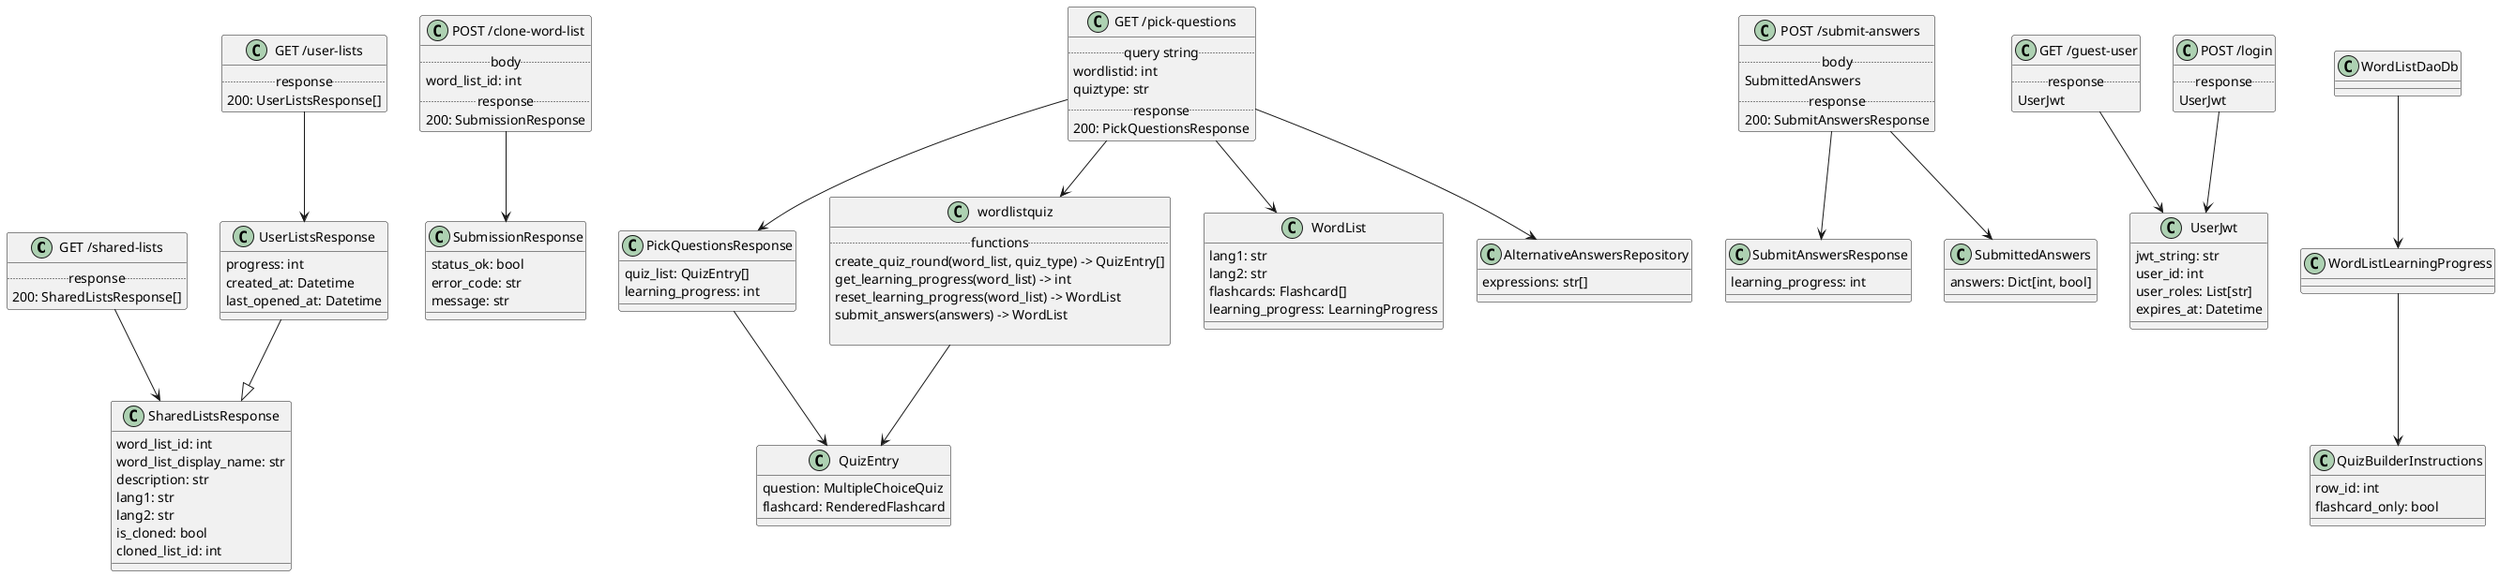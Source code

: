 
@startuml


' *****

"GET /shared-lists" --> SharedListsResponse

class "GET /shared-lists" {
   .. response ..
   200: SharedListsResponse[]
}

class SharedListsResponse {
    word_list_id: int
    word_list_display_name: str
    description: str
    lang1: str
    lang2: str
    is_cloned: bool
    cloned_list_id: int
}

' *****

"GET /user-lists" --> UserListsResponse
class "GET /user-lists" {
   .. response ..
   200: UserListsResponse[]
}

UserListsResponse --|> SharedListsResponse
class UserListsResponse {
    progress: int
    created_at: Datetime
    last_opened_at: Datetime
}

"POST /clone-word-list" --> SubmissionResponse
class "POST /clone-word-list" {
   .. body ..
   word_list_id: int
   .. response ..
   200: SubmissionResponse
}

' *****

"GET /pick-questions" --> PickQuestionsResponse
PickQuestionsResponse --> QuizEntry
wordlistquiz --> QuizEntry

class "GET /pick-questions" {
   .. query string ..
   wordlistid: int
   quiztype: str
   .. response ..
   200: PickQuestionsResponse
}

class PickQuestionsResponse {
    quiz_list: QuizEntry[]
    learning_progress: int
}

class QuizEntry {
    question: MultipleChoiceQuiz
    flashcard: RenderedFlashcard
}

' *****
"POST /submit-answers" --> SubmitAnswersResponse
"POST /submit-answers" --> SubmittedAnswers

class "POST /submit-answers" {
   .. body ..
   SubmittedAnswers
   .. response ..
   200: SubmitAnswersResponse
}

class SubmissionResponse {
  status_ok: bool
  error_code: str
  message: str
}

class SubmitAnswersResponse {
    learning_progress: int
}

class SubmittedAnswers {
    answers: Dict[int, bool]
}


' *****

"GET /guest-user" --> UserJwt

class "GET /guest-user" {
    .. response ..
    UserJwt
}
class UserJwt {
    jwt_string: str
    user_id: int
    user_roles: List[str]
    expires_at: Datetime
}

"POST /login" --> UserJwt
class "POST /login" {
    .. response ..
    UserJwt
}

' *****
' *****

"GET /pick-questions" --> wordlistquiz
"GET /pick-questions" --> WordList
"GET /pick-questions" --> AlternativeAnswersRepository

WordListDaoDb --> WordListLearningProgress
WordListLearningProgress --> QuizBuilderInstructions


class QuizBuilderInstructions {
    row_id: int
    flashcard_only: bool
}

class wordlistquiz {
    .. functions ..
    create_quiz_round(word_list, quiz_type) -> QuizEntry[]
    get_learning_progress(word_list) -> int
    reset_learning_progress(word_list) -> WordList
    submit_answers(answers) -> WordList

}

class WordList {
    lang1: str
    lang2: str
    flashcards: Flashcard[]
    learning_progress: LearningProgress
}

class AlternativeAnswersRepository {
    expressions: str[]
}

@enduml
